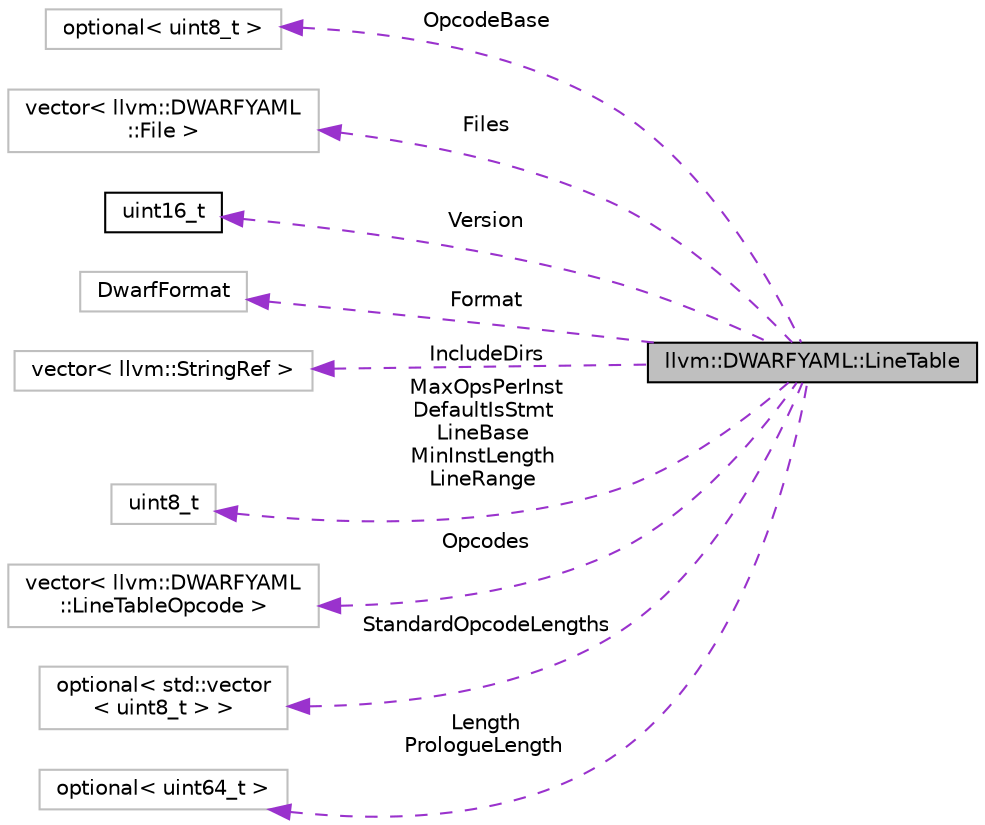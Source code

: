 digraph "llvm::DWARFYAML::LineTable"
{
 // LATEX_PDF_SIZE
  bgcolor="transparent";
  edge [fontname="Helvetica",fontsize="10",labelfontname="Helvetica",labelfontsize="10"];
  node [fontname="Helvetica",fontsize="10",shape=record];
  rankdir="LR";
  Node1 [label="llvm::DWARFYAML::LineTable",height=0.2,width=0.4,color="black", fillcolor="grey75", style="filled", fontcolor="black",tooltip=" "];
  Node2 -> Node1 [dir="back",color="darkorchid3",fontsize="10",style="dashed",label=" OpcodeBase" ,fontname="Helvetica"];
  Node2 [label="optional\< uint8_t \>",height=0.2,width=0.4,color="grey75",tooltip=" "];
  Node3 -> Node1 [dir="back",color="darkorchid3",fontsize="10",style="dashed",label=" Files" ,fontname="Helvetica"];
  Node3 [label="vector\< llvm::DWARFYAML\l::File \>",height=0.2,width=0.4,color="grey75",tooltip=" "];
  Node4 -> Node1 [dir="back",color="darkorchid3",fontsize="10",style="dashed",label=" Version" ,fontname="Helvetica"];
  Node4 [label="uint16_t",height=0.2,width=0.4,color="black",URL="$classuint16__t.html",tooltip=" "];
  Node5 -> Node1 [dir="back",color="darkorchid3",fontsize="10",style="dashed",label=" Format" ,fontname="Helvetica"];
  Node5 [label="DwarfFormat",height=0.2,width=0.4,color="grey75",tooltip=" "];
  Node6 -> Node1 [dir="back",color="darkorchid3",fontsize="10",style="dashed",label=" IncludeDirs" ,fontname="Helvetica"];
  Node6 [label="vector\< llvm::StringRef \>",height=0.2,width=0.4,color="grey75",tooltip=" "];
  Node7 -> Node1 [dir="back",color="darkorchid3",fontsize="10",style="dashed",label=" MaxOpsPerInst\nDefaultIsStmt\nLineBase\nMinInstLength\nLineRange" ,fontname="Helvetica"];
  Node7 [label="uint8_t",height=0.2,width=0.4,color="grey75",tooltip=" "];
  Node8 -> Node1 [dir="back",color="darkorchid3",fontsize="10",style="dashed",label=" Opcodes" ,fontname="Helvetica"];
  Node8 [label="vector\< llvm::DWARFYAML\l::LineTableOpcode \>",height=0.2,width=0.4,color="grey75",tooltip=" "];
  Node9 -> Node1 [dir="back",color="darkorchid3",fontsize="10",style="dashed",label=" StandardOpcodeLengths" ,fontname="Helvetica"];
  Node9 [label="optional\< std::vector\l\< uint8_t \> \>",height=0.2,width=0.4,color="grey75",tooltip=" "];
  Node10 -> Node1 [dir="back",color="darkorchid3",fontsize="10",style="dashed",label=" Length\nPrologueLength" ,fontname="Helvetica"];
  Node10 [label="optional\< uint64_t \>",height=0.2,width=0.4,color="grey75",tooltip=" "];
}
